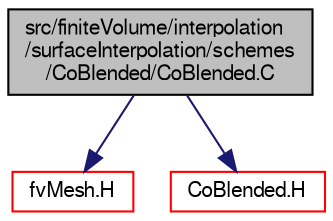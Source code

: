 digraph "src/finiteVolume/interpolation/surfaceInterpolation/schemes/CoBlended/CoBlended.C"
{
  bgcolor="transparent";
  edge [fontname="FreeSans",fontsize="10",labelfontname="FreeSans",labelfontsize="10"];
  node [fontname="FreeSans",fontsize="10",shape=record];
  Node1 [label="src/finiteVolume/interpolation\l/surfaceInterpolation/schemes\l/CoBlended/CoBlended.C",height=0.2,width=0.4,color="black", fillcolor="grey75", style="filled" fontcolor="black"];
  Node1 -> Node2 [color="midnightblue",fontsize="10",style="solid",fontname="FreeSans"];
  Node2 [label="fvMesh.H",height=0.2,width=0.4,color="red",URL="$a05439.html"];
  Node1 -> Node3 [color="midnightblue",fontsize="10",style="solid",fontname="FreeSans"];
  Node3 [label="CoBlended.H",height=0.2,width=0.4,color="red",URL="$a05642.html"];
}
